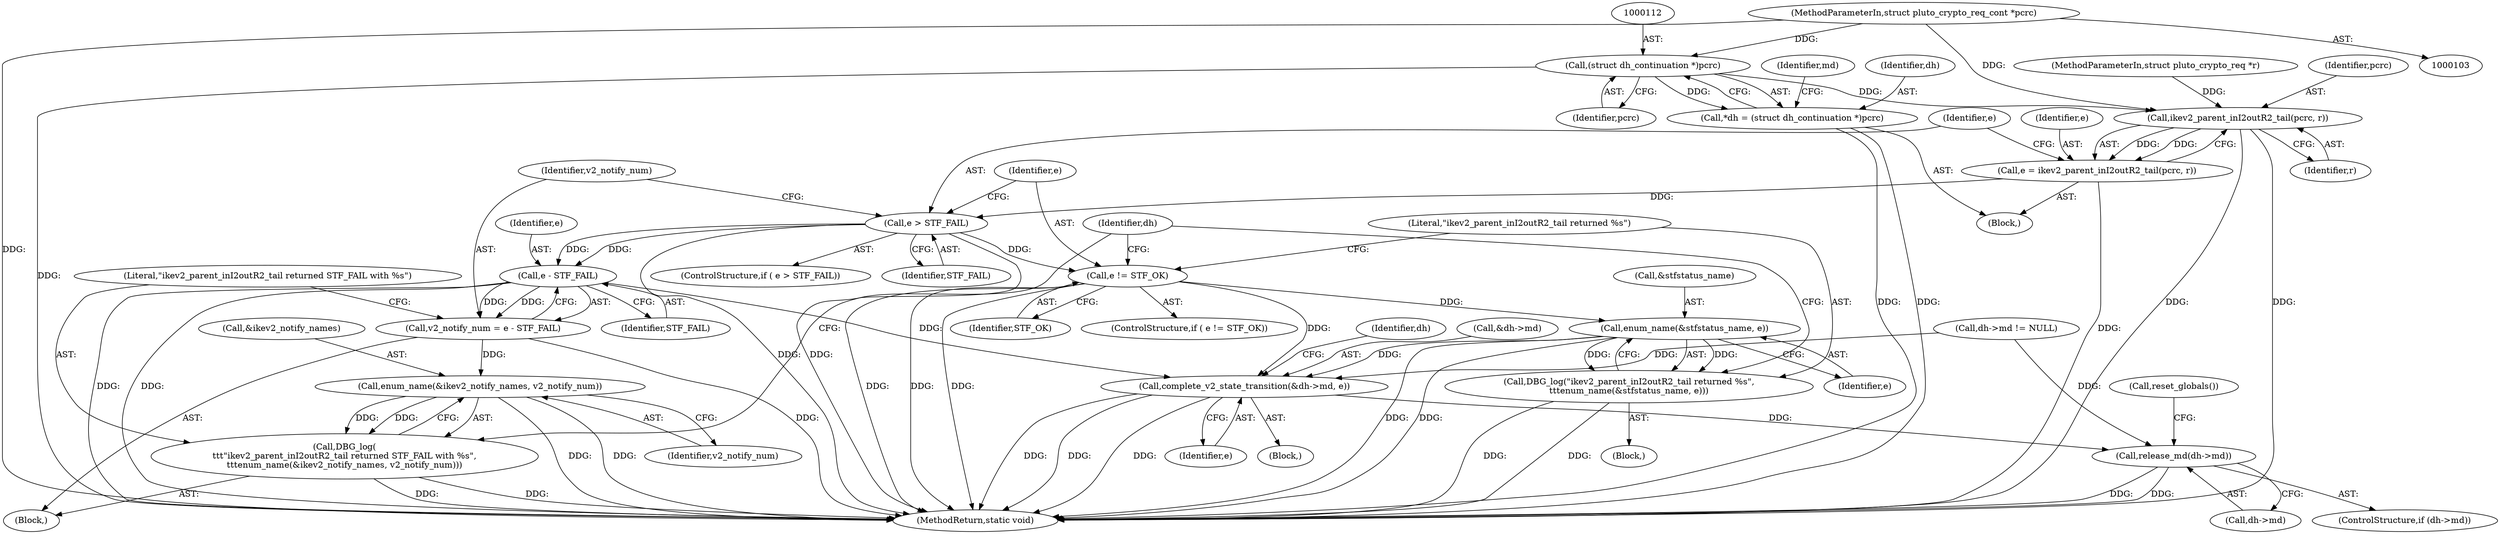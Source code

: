 digraph "0_libreswan_2899351224fe2940aec37d7656e1e392c0fe07f0_0@pointer" {
"1000104" [label="(MethodParameterIn,struct pluto_crypto_req_cont *pcrc)"];
"1000111" [label="(Call,(struct dh_continuation *)pcrc)"];
"1000109" [label="(Call,*dh = (struct dh_continuation *)pcrc)"];
"1000180" [label="(Call,ikev2_parent_inI2outR2_tail(pcrc, r))"];
"1000178" [label="(Call,e = ikev2_parent_inI2outR2_tail(pcrc, r))"];
"1000184" [label="(Call,e > STF_FAIL)"];
"1000191" [label="(Call,e - STF_FAIL)"];
"1000189" [label="(Call,v2_notify_num = e - STF_FAIL)"];
"1000196" [label="(Call,enum_name(&ikev2_notify_names, v2_notify_num))"];
"1000194" [label="(Call,DBG_log(\n\t\t\t\"ikev2_parent_inI2outR2_tail returned STF_FAIL with %s\",\n\t\t\tenum_name(&ikev2_notify_names, v2_notify_num)))"];
"1000219" [label="(Call,complete_v2_state_transition(&dh->md, e))"];
"1000229" [label="(Call,release_md(dh->md))"];
"1000202" [label="(Call,e != STF_OK)"];
"1000208" [label="(Call,enum_name(&stfstatus_name, e))"];
"1000206" [label="(Call,DBG_log(\"ikev2_parent_inI2outR2_tail returned %s\",\n\t\t\tenum_name(&stfstatus_name, e)))"];
"1000209" [label="(Call,&stfstatus_name)"];
"1000224" [label="(Identifier,e)"];
"1000116" [label="(Identifier,md)"];
"1000227" [label="(Identifier,dh)"];
"1000190" [label="(Identifier,v2_notify_num)"];
"1000204" [label="(Identifier,STF_OK)"];
"1000194" [label="(Call,DBG_log(\n\t\t\t\"ikev2_parent_inI2outR2_tail returned STF_FAIL with %s\",\n\t\t\tenum_name(&ikev2_notify_names, v2_notify_num)))"];
"1000192" [label="(Identifier,e)"];
"1000220" [label="(Call,&dh->md)"];
"1000218" [label="(Block,)"];
"1000186" [label="(Identifier,STF_FAIL)"];
"1000184" [label="(Call,e > STF_FAIL)"];
"1000203" [label="(Identifier,e)"];
"1000195" [label="(Literal,\"ikev2_parent_inI2outR2_tail returned STF_FAIL with %s\")"];
"1000182" [label="(Identifier,r)"];
"1000230" [label="(Call,dh->md)"];
"1000191" [label="(Call,e - STF_FAIL)"];
"1000110" [label="(Identifier,dh)"];
"1000105" [label="(MethodParameterIn,struct pluto_crypto_req *r)"];
"1000219" [label="(Call,complete_v2_state_transition(&dh->md, e))"];
"1000187" [label="(Block,)"];
"1000211" [label="(Identifier,e)"];
"1000234" [label="(MethodReturn,static void)"];
"1000183" [label="(ControlStructure,if ( e > STF_FAIL))"];
"1000197" [label="(Call,&ikev2_notify_names)"];
"1000178" [label="(Call,e = ikev2_parent_inI2outR2_tail(pcrc, r))"];
"1000229" [label="(Call,release_md(dh->md))"];
"1000205" [label="(Block,)"];
"1000201" [label="(ControlStructure,if ( e != STF_OK))"];
"1000189" [label="(Call,v2_notify_num = e - STF_FAIL)"];
"1000213" [label="(Call,dh->md != NULL)"];
"1000233" [label="(Call,reset_globals())"];
"1000107" [label="(Block,)"];
"1000111" [label="(Call,(struct dh_continuation *)pcrc)"];
"1000215" [label="(Identifier,dh)"];
"1000206" [label="(Call,DBG_log(\"ikev2_parent_inI2outR2_tail returned %s\",\n\t\t\tenum_name(&stfstatus_name, e)))"];
"1000196" [label="(Call,enum_name(&ikev2_notify_names, v2_notify_num))"];
"1000180" [label="(Call,ikev2_parent_inI2outR2_tail(pcrc, r))"];
"1000113" [label="(Identifier,pcrc)"];
"1000109" [label="(Call,*dh = (struct dh_continuation *)pcrc)"];
"1000225" [label="(ControlStructure,if (dh->md))"];
"1000208" [label="(Call,enum_name(&stfstatus_name, e))"];
"1000179" [label="(Identifier,e)"];
"1000181" [label="(Identifier,pcrc)"];
"1000202" [label="(Call,e != STF_OK)"];
"1000193" [label="(Identifier,STF_FAIL)"];
"1000104" [label="(MethodParameterIn,struct pluto_crypto_req_cont *pcrc)"];
"1000185" [label="(Identifier,e)"];
"1000199" [label="(Identifier,v2_notify_num)"];
"1000207" [label="(Literal,\"ikev2_parent_inI2outR2_tail returned %s\")"];
"1000104" -> "1000103"  [label="AST: "];
"1000104" -> "1000234"  [label="DDG: "];
"1000104" -> "1000111"  [label="DDG: "];
"1000104" -> "1000180"  [label="DDG: "];
"1000111" -> "1000109"  [label="AST: "];
"1000111" -> "1000113"  [label="CFG: "];
"1000112" -> "1000111"  [label="AST: "];
"1000113" -> "1000111"  [label="AST: "];
"1000109" -> "1000111"  [label="CFG: "];
"1000111" -> "1000234"  [label="DDG: "];
"1000111" -> "1000109"  [label="DDG: "];
"1000111" -> "1000180"  [label="DDG: "];
"1000109" -> "1000107"  [label="AST: "];
"1000110" -> "1000109"  [label="AST: "];
"1000116" -> "1000109"  [label="CFG: "];
"1000109" -> "1000234"  [label="DDG: "];
"1000109" -> "1000234"  [label="DDG: "];
"1000180" -> "1000178"  [label="AST: "];
"1000180" -> "1000182"  [label="CFG: "];
"1000181" -> "1000180"  [label="AST: "];
"1000182" -> "1000180"  [label="AST: "];
"1000178" -> "1000180"  [label="CFG: "];
"1000180" -> "1000234"  [label="DDG: "];
"1000180" -> "1000234"  [label="DDG: "];
"1000180" -> "1000178"  [label="DDG: "];
"1000180" -> "1000178"  [label="DDG: "];
"1000105" -> "1000180"  [label="DDG: "];
"1000178" -> "1000107"  [label="AST: "];
"1000179" -> "1000178"  [label="AST: "];
"1000185" -> "1000178"  [label="CFG: "];
"1000178" -> "1000234"  [label="DDG: "];
"1000178" -> "1000184"  [label="DDG: "];
"1000184" -> "1000183"  [label="AST: "];
"1000184" -> "1000186"  [label="CFG: "];
"1000185" -> "1000184"  [label="AST: "];
"1000186" -> "1000184"  [label="AST: "];
"1000190" -> "1000184"  [label="CFG: "];
"1000203" -> "1000184"  [label="CFG: "];
"1000184" -> "1000234"  [label="DDG: "];
"1000184" -> "1000234"  [label="DDG: "];
"1000184" -> "1000191"  [label="DDG: "];
"1000184" -> "1000191"  [label="DDG: "];
"1000184" -> "1000202"  [label="DDG: "];
"1000191" -> "1000189"  [label="AST: "];
"1000191" -> "1000193"  [label="CFG: "];
"1000192" -> "1000191"  [label="AST: "];
"1000193" -> "1000191"  [label="AST: "];
"1000189" -> "1000191"  [label="CFG: "];
"1000191" -> "1000234"  [label="DDG: "];
"1000191" -> "1000234"  [label="DDG: "];
"1000191" -> "1000189"  [label="DDG: "];
"1000191" -> "1000189"  [label="DDG: "];
"1000191" -> "1000219"  [label="DDG: "];
"1000189" -> "1000187"  [label="AST: "];
"1000190" -> "1000189"  [label="AST: "];
"1000195" -> "1000189"  [label="CFG: "];
"1000189" -> "1000234"  [label="DDG: "];
"1000189" -> "1000196"  [label="DDG: "];
"1000196" -> "1000194"  [label="AST: "];
"1000196" -> "1000199"  [label="CFG: "];
"1000197" -> "1000196"  [label="AST: "];
"1000199" -> "1000196"  [label="AST: "];
"1000194" -> "1000196"  [label="CFG: "];
"1000196" -> "1000234"  [label="DDG: "];
"1000196" -> "1000234"  [label="DDG: "];
"1000196" -> "1000194"  [label="DDG: "];
"1000196" -> "1000194"  [label="DDG: "];
"1000194" -> "1000187"  [label="AST: "];
"1000195" -> "1000194"  [label="AST: "];
"1000215" -> "1000194"  [label="CFG: "];
"1000194" -> "1000234"  [label="DDG: "];
"1000194" -> "1000234"  [label="DDG: "];
"1000219" -> "1000218"  [label="AST: "];
"1000219" -> "1000224"  [label="CFG: "];
"1000220" -> "1000219"  [label="AST: "];
"1000224" -> "1000219"  [label="AST: "];
"1000227" -> "1000219"  [label="CFG: "];
"1000219" -> "1000234"  [label="DDG: "];
"1000219" -> "1000234"  [label="DDG: "];
"1000219" -> "1000234"  [label="DDG: "];
"1000213" -> "1000219"  [label="DDG: "];
"1000202" -> "1000219"  [label="DDG: "];
"1000208" -> "1000219"  [label="DDG: "];
"1000219" -> "1000229"  [label="DDG: "];
"1000229" -> "1000225"  [label="AST: "];
"1000229" -> "1000230"  [label="CFG: "];
"1000230" -> "1000229"  [label="AST: "];
"1000233" -> "1000229"  [label="CFG: "];
"1000229" -> "1000234"  [label="DDG: "];
"1000229" -> "1000234"  [label="DDG: "];
"1000213" -> "1000229"  [label="DDG: "];
"1000202" -> "1000201"  [label="AST: "];
"1000202" -> "1000204"  [label="CFG: "];
"1000203" -> "1000202"  [label="AST: "];
"1000204" -> "1000202"  [label="AST: "];
"1000207" -> "1000202"  [label="CFG: "];
"1000215" -> "1000202"  [label="CFG: "];
"1000202" -> "1000234"  [label="DDG: "];
"1000202" -> "1000234"  [label="DDG: "];
"1000202" -> "1000234"  [label="DDG: "];
"1000202" -> "1000208"  [label="DDG: "];
"1000208" -> "1000206"  [label="AST: "];
"1000208" -> "1000211"  [label="CFG: "];
"1000209" -> "1000208"  [label="AST: "];
"1000211" -> "1000208"  [label="AST: "];
"1000206" -> "1000208"  [label="CFG: "];
"1000208" -> "1000234"  [label="DDG: "];
"1000208" -> "1000234"  [label="DDG: "];
"1000208" -> "1000206"  [label="DDG: "];
"1000208" -> "1000206"  [label="DDG: "];
"1000206" -> "1000205"  [label="AST: "];
"1000207" -> "1000206"  [label="AST: "];
"1000215" -> "1000206"  [label="CFG: "];
"1000206" -> "1000234"  [label="DDG: "];
"1000206" -> "1000234"  [label="DDG: "];
}
